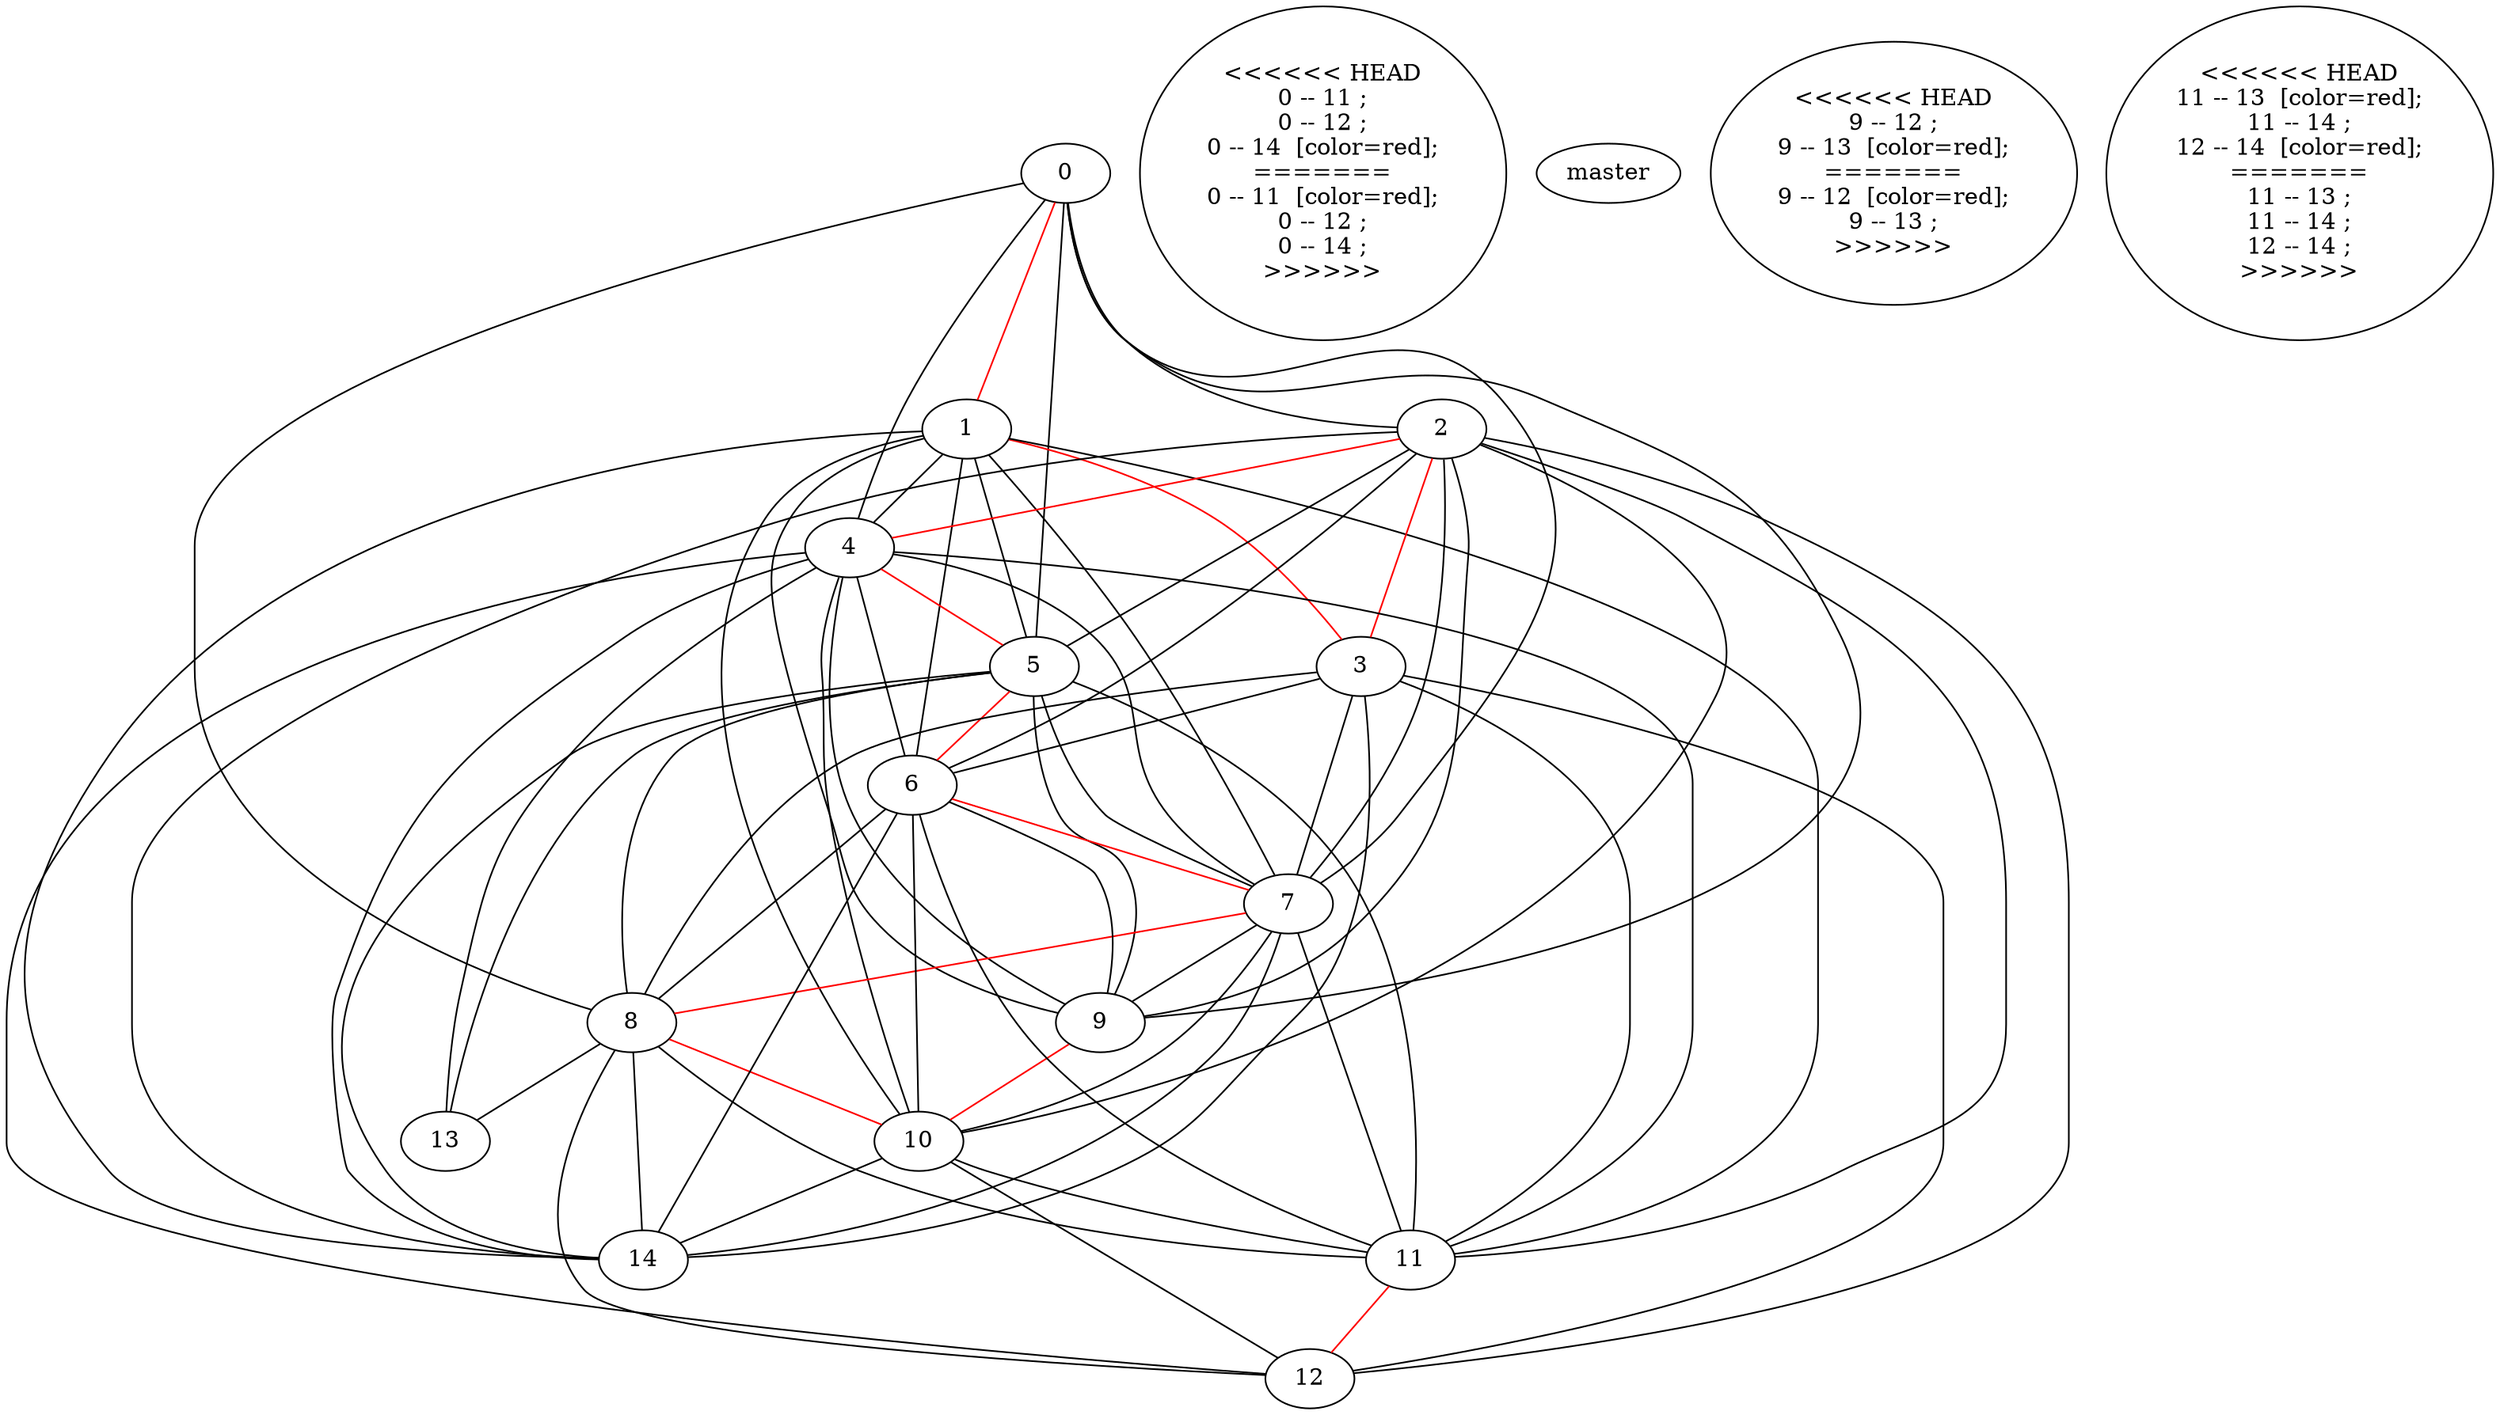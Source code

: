 graph ham_graph2
 { 
0 -- 1  [color=red];
0 -- 2 ;
0 -- 4 ;
0 -- 5 ;
0 -- 7 ;
0 -- 8 ;
0 -- 9 ;
<<<<<<< HEAD
0 -- 11 ;
0 -- 12 ;
0 -- 14  [color=red];
=======
0 -- 11  [color=red];
0 -- 12 ;
0 -- 14 ;
>>>>>>> master
1 -- 3  [color=red];
1 -- 4 ;
1 -- 5 ;
1 -- 6 ;
1 -- 7 ;
1 -- 9 ;
1 -- 10 ;
1 -- 11 ;
1 -- 14 ;
2 -- 3  [color=red];
2 -- 4  [color=red];
2 -- 5 ;
2 -- 6 ;
2 -- 7 ;
2 -- 9 ;
2 -- 10 ;
2 -- 11 ;
2 -- 12 ;
2 -- 14 ;
3 -- 6 ;
3 -- 7 ;
3 -- 8 ;
3 -- 11 ;
3 -- 12 ;
3 -- 14 ;
4 -- 5  [color=red];
4 -- 6 ;
4 -- 7 ;
4 -- 9 ;
4 -- 10 ;
4 -- 11 ;
4 -- 12 ;
4 -- 13 ;
4 -- 14 ;
5 -- 6  [color=red];
5 -- 7 ;
5 -- 8 ;
5 -- 9 ;
5 -- 11 ;
5 -- 13 ;
5 -- 14 ;
6 -- 7  [color=red];
6 -- 8 ;
6 -- 9 ;
6 -- 10 ;
6 -- 11 ;
6 -- 14 ;
7 -- 8  [color=red];
7 -- 9 ;
7 -- 10 ;
7 -- 11 ;
7 -- 14 ;
8 -- 10  [color=red];
8 -- 11 ;
8 -- 12 ;
8 -- 13 ;
8 -- 14 ;
9 -- 10  [color=red];
<<<<<<< HEAD
9 -- 12 ;
9 -- 13  [color=red];
=======
9 -- 12  [color=red];
9 -- 13 ;
>>>>>>> master
10 -- 11 ;
10 -- 12 ;
10 -- 14 ;
11 -- 12  [color=red];
<<<<<<< HEAD
11 -- 13  [color=red];
11 -- 14 ;
12 -- 14  [color=red];
=======
11 -- 13 ;
11 -- 14 ;
12 -- 14 ;
>>>>>>> master
13
14

}